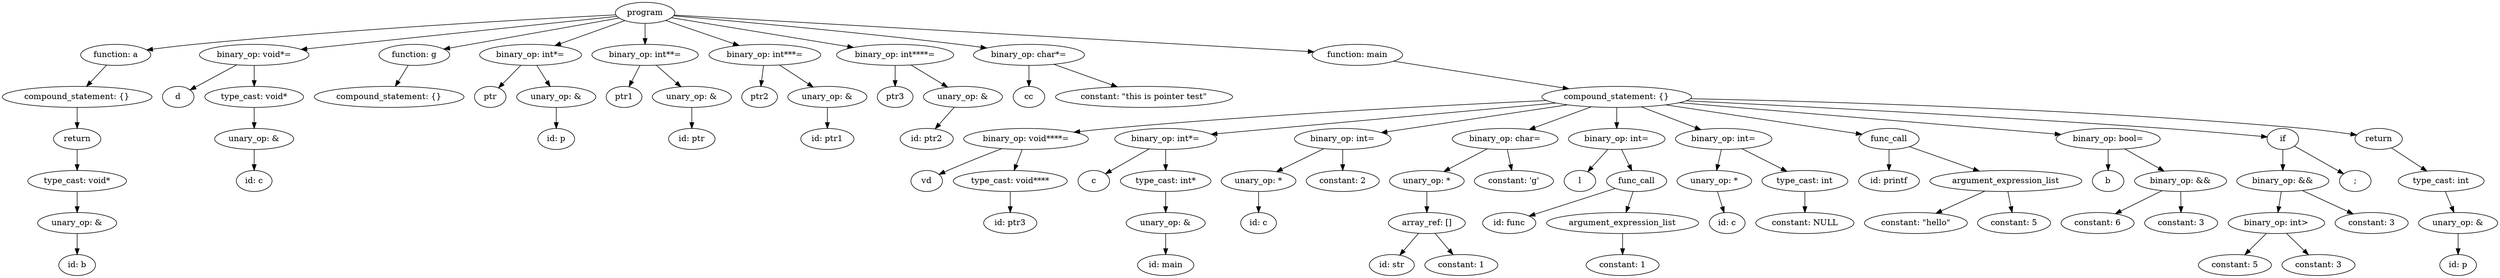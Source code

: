 strict digraph "" {
	graph [bb="0,0,4270.6,468"];
	node [label="\N"];
	145	[height=0.5,
		label=program,
		pos="1100,450",
		width=1.4082];
	11	[height=0.5,
		label="function: a",
		pos="194.04,378",
		width=1.6667];
	145 -> 11	[pos="e,247.11,386.45 1049.8,446.56 926.66,440.35 599.8,422.54 328.04,396 304.86,393.74 279.51,390.67 257.15,387.77"];
	21	[height=0.5,
		label="binary_op: void*=",
		pos="431.04,378",
		width=2.5998];
	145 -> 21	[pos="e,511.23,387.39 1052.2,443.99 941.29,432.39 665.17,403.5 521.35,388.45"];
	29	[height=0.5,
		label="function: g",
		pos="705.04,378",
		width=1.6806];
	145 -> 29	[pos="e,755.63,387.96 1055.5,441.11 984.49,428.52 845.5,403.89 765.55,389.72"];
	53	[height=0.5,
		label="binary_op: int*=",
		pos="904.04,378",
		width=2.4192];
	145 -> 53	[pos="e,945.77,393.9 1065.4,436.65 1034.9,425.74 989.98,409.69 955.27,397.3"];
	59	[height=0.5,
		label="binary_op: int**=",
		pos="1100,378",
		width=2.5278];
	145 -> 59	[pos="e,1100,396.1 1100,431.7 1100,423.98 1100,414.71 1100,406.11"];
	65	[height=0.5,
		label="binary_op: int***=",
		pos="1305,378",
		width=2.6539];
	145 -> 65	[pos="e,1261,394.04 1135.3,436.97 1167.2,426.06 1214.8,409.82 1251.4,397.3"];
	71	[height=0.5,
		label="binary_op: int****=",
		pos="1528,378",
		width=2.7803];
	145 -> 71	[pos="e,1456.8,390.65 1145,441.64 1216.5,429.95 1357.2,406.95 1446.7,392.31"];
	76	[height=0.5,
		label="binary_op: char*=",
		pos="1757,378",
		width=2.6389];
	145 -> 76	[pos="e,1684.8,389.74 1149,444.87 1243.5,436.74 1457.5,417.56 1637,396 1649.2,394.53 1662.1,392.85 1674.7,391.13"];
	144	[height=0.5,
		label="function: main",
		pos="2319,378",
		width=2.1528];
	145 -> 144	[pos="e,2244.9,383.26 1149.7,446.15 1336.6,435.42 1998.5,397.4 2234.6,383.85"];
	10	[height=0.5,
		label="compound_statement: {}",
		pos="128.04,306",
		width=3.5566];
	11 -> 10	[pos="e,144.03,323.96 178.4,360.41 170.22,351.73 160.04,340.95 150.99,331.34"];
	17	[height=0.5,
		label=d,
		pos="301.04,306",
		width=0.75];
	21 -> 17	[pos="e,321.32,317.92 400.89,360.76 379.59,349.3 351.2,334.01 330.14,322.67"];
	20	[height=0.5,
		label="type_cast: void*",
		pos="431.04,306",
		width=2.3472];
	21 -> 20	[pos="e,431.04,324.1 431.04,359.7 431.04,351.98 431.04,342.71 431.04,334.11"];
	28	[height=0.5,
		label="compound_statement: {}",
		pos="662.04,306",
		width=3.5566];
	29 -> 28	[pos="e,672.65,324.28 694.63,360.05 689.63,351.92 683.54,342 677.97,332.94"];
	50	[height=0.5,
		label=ptr,
		pos="835.04,306",
		width=0.75];
	53 -> 50	[pos="e,849.26,321.42 887.34,360.05 878.06,350.64 866.41,338.82 856.46,328.74"];
	52	[height=0.5,
		label="unary_op: &",
		pos="948.04,306",
		width=1.8776];
	53 -> 52	[pos="e,937.49,323.79 914.69,360.05 919.88,351.8 926.23,341.7 931.99,332.54"];
	56	[height=0.5,
		label=ptr1,
		pos="1064,306",
		width=0.84854];
	59 -> 56	[pos="e,1072.7,323.79 1091.3,360.05 1087.1,351.89 1082,341.91 1077.3,332.82"];
	58	[height=0.5,
		label="unary_op: &",
		pos="1180,306",
		width=1.8776];
	59 -> 58	[pos="e,1161.4,323.31 1119.4,360.05 1129.7,351.07 1142.4,339.9 1153.6,330.12"];
	62	[height=0.5,
		label=ptr2,
		pos="1296,306",
		width=0.84854];
	65 -> 62	[pos="e,1298.2,324.1 1302.8,359.7 1301.8,351.98 1300.6,342.71 1299.5,334.11"];
	64	[height=0.5,
		label="unary_op: &",
		pos="1412,306",
		width=1.8776];
	65 -> 64	[pos="e,1387.8,322.83 1330.1,360.59 1344.8,350.97 1363.6,338.72 1379.4,328.36"];
	68	[height=0.5,
		label=ptr3,
		pos="1528,306",
		width=0.84854];
	71 -> 68	[pos="e,1528,324.1 1528,359.7 1528,351.98 1528,342.71 1528,334.11"];
	70	[height=0.5,
		label="unary_op: &",
		pos="1644,306",
		width=1.8776];
	71 -> 70	[pos="e,1617.8,322.83 1555.2,360.59 1571.3,350.88 1591.8,338.49 1609.1,328.07"];
	74	[height=0.5,
		label=cc,
		pos="1757,306",
		width=0.75];
	76 -> 74	[pos="e,1757,324.1 1757,359.7 1757,351.98 1757,342.71 1757,334.11"];
	75	[height=0.5,
		label="constant: \"this is pointer test\"",
		pos="1954,306",
		width=4.2083];
	76 -> 75	[pos="e,1908.3,323.26 1799.8,361.81 1828.8,351.5 1867.5,337.76 1898.8,326.62"];
	143	[height=0.5,
		label="compound_statement: {}",
		pos="2763,306",
		width=3.5566];
	144 -> 143	[pos="e,2681.3,319.89 2381.2,367.19 2456.7,355.3 2584.4,335.16 2671.2,321.48"];
	9	[height=0.5,
		label=return,
		pos="128.04,234",
		width=1.125];
	10 -> 9	[pos="e,128.04,252.1 128.04,287.7 128.04,279.98 128.04,270.71 128.04,262.11"];
	19	[height=0.5,
		label="unary_op: &",
		pos="431.04,234",
		width=1.8776];
	20 -> 19	[pos="e,431.04,252.1 431.04,287.7 431.04,279.98 431.04,270.71 431.04,262.11"];
	51	[height=0.5,
		label="id: p",
		pos="948.04,234",
		width=0.86659];
	52 -> 51	[pos="e,948.04,252.1 948.04,287.7 948.04,279.98 948.04,270.71 948.04,262.11"];
	57	[height=0.5,
		label="id: ptr",
		pos="1180,234",
		width=1.1013];
	58 -> 57	[pos="e,1180,252.1 1180,287.7 1180,279.98 1180,270.71 1180,262.11"];
	63	[height=0.5,
		label="id: ptr1",
		pos="1412,234",
		width=1.2639];
	64 -> 63	[pos="e,1412,252.1 1412,287.7 1412,279.98 1412,270.71 1412,262.11"];
	69	[height=0.5,
		label="id: ptr2",
		pos="1582,234",
		width=1.2639];
	70 -> 69	[pos="e,1596.6,251.47 1629.3,288.41 1621.6,279.69 1612,268.85 1603.5,259.21"];
	89	[height=0.5,
		label="binary_op: void****=",
		pos="1752,234",
		width=2.9608];
	143 -> 89	[pos="e,1834,245.56 2642.5,299.83 2474.7,292.13 2161.4,275.94 1895,252 1878.6,250.53 1861.2,248.69 1844.4,246.77"];
	96	[height=0.5,
		label="binary_op: int*=",
		pos="1991,234",
		width=2.4192];
	143 -> 96	[pos="e,2068.9,242.06 2658.5,295.52 2505.3,281.63 2222.3,255.97 2079,242.98"];
	100	[height=0.5,
		label="binary_op: int=",
		pos="2294,234",
		width=2.2929];
	143 -> 100	[pos="e,2360,244.84 2678.6,292.4 2590.8,279.3 2454.6,258.96 2370,246.34"];
	106	[height=0.5,
		label="binary_op: char=",
		pos="2572,234",
		width=2.5139];
	143 -> 106	[pos="e,2613.4,250.15 2719.2,288.94 2690.5,278.41 2652.9,264.62 2622.8,253.61"];
	114	[height=0.5,
		label="binary_op: int=",
		pos="2763,234",
		width=2.2929];
	143 -> 114	[pos="e,2763,252.1 2763,287.7 2763,279.98 2763,270.71 2763,262.11"];
	119	[height=0.5,
		label="binary_op: int=",
		pos="2946,234",
		width=2.2929];
	143 -> 119	[pos="e,2907.1,249.91 2805,288.94 2832.6,278.39 2868.8,264.55 2897.6,253.53"];
	124	[height=0.5,
		label=func_call,
		pos="3229,234",
		width=1.4306];
	143 -> 124	[pos="e,3182.8,241.95 2847.2,292.36 2941.4,278.2 3091.7,255.63 3172.7,243.46"];
	131	[height=0.5,
		label="binary_op: bool=",
		pos="3604,234",
		width=2.4734];
	143 -> 131	[pos="e,3523.3,241.72 2870,296.1 3037,282.2 3356.7,255.59 3513.2,242.56"];
	138	[height=0.5,
		label=if,
		pos="3903,234",
		width=0.75];
	143 -> 138	[pos="e,3876.4,237.49 2882.1,299.35 3060.4,290.65 3407.4,272.77 3702,252 3759.4,247.95 3826,242.1 3866.2,238.42"];
	142	[height=0.5,
		label=return,
		pos="4067,234",
		width=1.125];
	143 -> 142	[pos="e,4029.3,240.89 2889.5,302.91 3105.1,298.53 3557.8,285.84 3939,252 3965.7,249.63 3995.4,245.77 4019.4,242.33"];
	8	[height=0.5,
		label="type_cast: void*",
		pos="128.04,162",
		width=2.3472];
	9 -> 8	[pos="e,128.04,180.1 128.04,215.7 128.04,207.98 128.04,198.71 128.04,190.11"];
	18	[height=0.5,
		label="id: c",
		pos="431.04,162",
		width=0.84854];
	19 -> 18	[pos="e,431.04,180.1 431.04,215.7 431.04,207.98 431.04,198.71 431.04,190.11"];
	86	[height=0.5,
		label=vd,
		pos="1582,162",
		width=0.75];
	89 -> 86	[pos="e,1603.3,173.3 1710.4,217.33 1683.8,207.12 1648.7,193.28 1618,180 1616.2,179.22 1614.4,178.4 1612.5,177.56"];
	88	[height=0.5,
		label="type_cast: void****",
		pos="1725,162",
		width=2.7083];
	89 -> 88	[pos="e,1731.6,180.1 1745.4,215.7 1742.3,207.81 1738.7,198.3 1735.3,189.55"];
	92	[height=0.5,
		label=c,
		pos="1868,162",
		width=0.75];
	96 -> 92	[pos="e,1888.1,174.4 1962.8,216.94 1943.1,205.72 1916.9,190.78 1897,179.47"];
	95	[height=0.5,
		label="type_cast: int*",
		pos="1991,162",
		width=2.1528];
	96 -> 95	[pos="e,1991,180.1 1991,215.7 1991,207.98 1991,198.71 1991,190.11"];
	98	[height=0.5,
		label="unary_op: *",
		pos="2150,162",
		width=1.7693];
	100 -> 98	[pos="e,2180.8,177.94 2261.7,217.29 2240.4,206.95 2212.4,193.33 2189.8,182.32"];
	99	[height=0.5,
		label="constant: 2",
		pos="2294,162",
		width=1.7361];
	100 -> 99	[pos="e,2294,180.1 2294,215.7 2294,207.98 2294,198.71 2294,190.11"];
	104	[height=0.5,
		label="unary_op: *",
		pos="2438,162",
		width=1.7693];
	106 -> 104	[pos="e,2467.3,178.26 2541.3,216.94 2522,206.86 2497,193.78 2476.4,183.02"];
	105	[height=0.5,
		label="constant: 'g'",
		pos="2587,162",
		width=1.8776];
	106 -> 105	[pos="e,2583.4,180.1 2575.7,215.7 2577.4,207.98 2579.4,198.71 2581.2,190.11"];
	109	[height=0.5,
		label=l,
		pos="2700,162",
		width=0.75];
	114 -> 109	[pos="e,2713.4,177.89 2747.8,216.05 2739.5,206.86 2729.2,195.38 2720.2,185.45"];
	113	[height=0.5,
		label=func_call,
		pos="2797,162",
		width=1.4306];
	114 -> 113	[pos="e,2788.9,179.79 2771.3,216.05 2775.2,207.89 2780.1,197.91 2784.5,188.82"];
	116	[height=0.5,
		label="unary_op: *",
		pos="2930,162",
		width=1.7693];
	119 -> 116	[pos="e,2933.9,180.1 2942.1,215.7 2940.3,207.98 2938.2,198.71 2936.2,190.11"];
	118	[height=0.5,
		label="type_cast: int",
		pos="3085,162",
		width=2.0417];
	119 -> 118	[pos="e,3054.4,178.42 2977.2,217.29 2997.4,207.13 3023.8,193.82 3045.5,182.92"];
	120	[height=0.5,
		label="id: printf",
		pos="3229,162",
		width=1.4444];
	124 -> 120	[pos="e,3229,180.1 3229,215.7 3229,207.98 3229,198.71 3229,190.11"];
	122	[height=0.5,
		label=argument_expression_list,
		pos="3429,162",
		width=3.6111];
	124 -> 122	[pos="e,3383.6,178.92 3264.3,220.65 3294.7,210.03 3338.9,194.53 3373.9,182.28"];
	127	[height=0.5,
		label=b,
		pos="3604,162",
		width=0.75];
	131 -> 127	[pos="e,3604,180.1 3604,215.7 3604,207.98 3604,198.71 3604,190.11"];
	130	[height=0.5,
		label="binary_op: &&",
		pos="3728,162",
		width=2.1845];
	131 -> 130	[pos="e,3699.7,178.98 3632.5,216.94 3649.8,207.16 3672.1,194.55 3690.9,183.99"];
	136	[height=0.5,
		label="binary_op: &&",
		pos="3903,162",
		width=2.1845];
	138 -> 136	[pos="e,3903,180.1 3903,215.7 3903,207.98 3903,198.71 3903,190.11"];
	137	[height=0.5,
		label=";",
		pos="4027,162",
		width=0.75];
	138 -> 137	[pos="e,4007.2,174.22 3923,221.75 3943.3,210.27 3975.1,192.33 3998.2,179.3"];
	141	[height=0.5,
		label="type_cast: int",
		pos="4174,162",
		width=2.0417];
	142 -> 141	[pos="e,4149.5,179.03 4088.9,218.67 4103.9,208.86 4124.1,195.67 4141,184.6"];
	7	[height=0.5,
		label="unary_op: &",
		pos="128.04,90",
		width=1.8776];
	8 -> 7	[pos="e,128.04,108.1 128.04,143.7 128.04,135.98 128.04,126.71 128.04,118.11"];
	87	[height=0.5,
		label="id: ptr3",
		pos="1725,90",
		width=1.2639];
	88 -> 87	[pos="e,1725,108.1 1725,143.7 1725,135.98 1725,126.71 1725,118.11"];
	94	[height=0.5,
		label="unary_op: &",
		pos="1991,90",
		width=1.8776];
	95 -> 94	[pos="e,1991,108.1 1991,143.7 1991,135.98 1991,126.71 1991,118.11"];
	97	[height=0.5,
		label="id: c",
		pos="2150,90",
		width=0.84854];
	98 -> 97	[pos="e,2150,108.1 2150,143.7 2150,135.98 2150,126.71 2150,118.11"];
	103	[height=0.5,
		label="array_ref: []",
		pos="2438,90",
		width=1.8234];
	104 -> 103	[pos="e,2438,108.1 2438,143.7 2438,135.98 2438,126.71 2438,118.11"];
	110	[height=0.5,
		label="id: func",
		pos="2579,90",
		width=1.2639];
	113 -> 110	[pos="e,2613.1,101.95 2760.6,149.28 2722.6,137.09 2663.2,118.01 2622.7,105.03"];
	112	[height=0.5,
		label=argument_expression_list,
		pos="2773,90",
		width=3.6111];
	113 -> 112	[pos="e,2779,108.28 2791.2,144.05 2788.5,136.18 2785.3,126.62 2782.2,117.79"];
	115	[height=0.5,
		label="id: c",
		pos="2952,90",
		width=0.84854];
	116 -> 115	[pos="e,2946.8,107.79 2935.4,144.05 2937.9,136.06 2940.9,126.33 2943.7,117.4"];
	117	[height=0.5,
		label="constant: NULL",
		pos="3085,90",
		width=2.3333];
	118 -> 117	[pos="e,3085,108.1 3085,143.7 3085,135.98 3085,126.71 3085,118.11"];
	121	[height=0.5,
		label="constant: \"hello\"",
		pos="3275,90",
		width=2.4373];
	122 -> 121	[pos="e,3309.3,106.59 3392.9,144.59 3370.7,134.5 3342.2,121.51 3318.7,110.85"];
	123	[height=0.5,
		label="constant: 5",
		pos="3443,90",
		width=1.7361];
	122 -> 123	[pos="e,3439.6,108.1 3432.5,143.7 3434,135.98 3435.9,126.71 3437.6,118.11"];
	128	[height=0.5,
		label="constant: 6",
		pos="3586,90",
		width=1.7361];
	130 -> 128	[pos="e,3616.5,106.01 3696.5,145.46 3675.6,135.17 3648.1,121.59 3625.7,110.56"];
	129	[height=0.5,
		label="constant: 3",
		pos="3729,90",
		width=1.7361];
	130 -> 129	[pos="e,3728.8,108.1 3728.3,143.7 3728.4,135.98 3728.5,126.71 3728.7,118.11"];
	134	[height=0.5,
		label="binary_op: int>",
		pos="3892,90",
		width=2.2929];
	136 -> 134	[pos="e,3894.7,108.1 3900.3,143.7 3899.1,135.98 3897.7,126.71 3896.3,118.11"];
	135	[height=0.5,
		label="constant: 3",
		pos="4055,90",
		width=1.7361];
	136 -> 135	[pos="e,4023.3,105.61 3936.4,145.64 3959.2,135.12 3989.7,121.11 4014,109.91"];
	140	[height=0.5,
		label="unary_op: &",
		pos="4203,90",
		width=1.8776];
	141 -> 140	[pos="e,4195.9,108.28 4181.1,144.05 4184.3,136.18 4188.3,126.62 4191.9,117.79"];
	6	[height=0.5,
		label="id: b",
		pos="128.04,18",
		width=0.86659];
	7 -> 6	[pos="e,128.04,36.104 128.04,71.697 128.04,63.983 128.04,54.712 128.04,46.112"];
	93	[height=0.5,
		label="id: main",
		pos="1991,18",
		width=1.336];
	94 -> 93	[pos="e,1991,36.104 1991,71.697 1991,63.983 1991,54.712 1991,46.112"];
	101	[height=0.5,
		label="id: str",
		pos="2378,18",
		width=1.0694];
	103 -> 101	[pos="e,2391.7,34.988 2423.8,72.411 2416.2,63.567 2406.8,52.531 2398.4,42.789"];
	102	[height=0.5,
		label="constant: 1",
		pos="2497,18",
		width=1.7361];
	103 -> 102	[pos="e,2482.7,35.956 2452,72.411 2459.3,63.82 2468.2,53.159 2476.3,43.627"];
	111	[height=0.5,
		label="constant: 1",
		pos="2773,18",
		width=1.7361];
	112 -> 111	[pos="e,2773,36.104 2773,71.697 2773,63.983 2773,54.712 2773,46.112"];
	132	[height=0.5,
		label="constant: 5",
		pos="3821,18",
		width=1.7361];
	134 -> 132	[pos="e,3838.1,35.789 3874.9,72.055 3866,63.285 3854.9,52.432 3845.2,42.831"];
	133	[height=0.5,
		label="constant: 3",
		pos="3964,18",
		width=1.7361];
	134 -> 133	[pos="e,3946.8,35.789 3909.5,72.055 3918.5,63.285 3929.7,52.432 3939.5,42.831"];
	139	[height=0.5,
		label="id: p",
		pos="4203,18",
		width=0.86659];
	140 -> 139	[pos="e,4203,36.104 4203,71.697 4203,63.983 4203,54.712 4203,46.112"];
}
